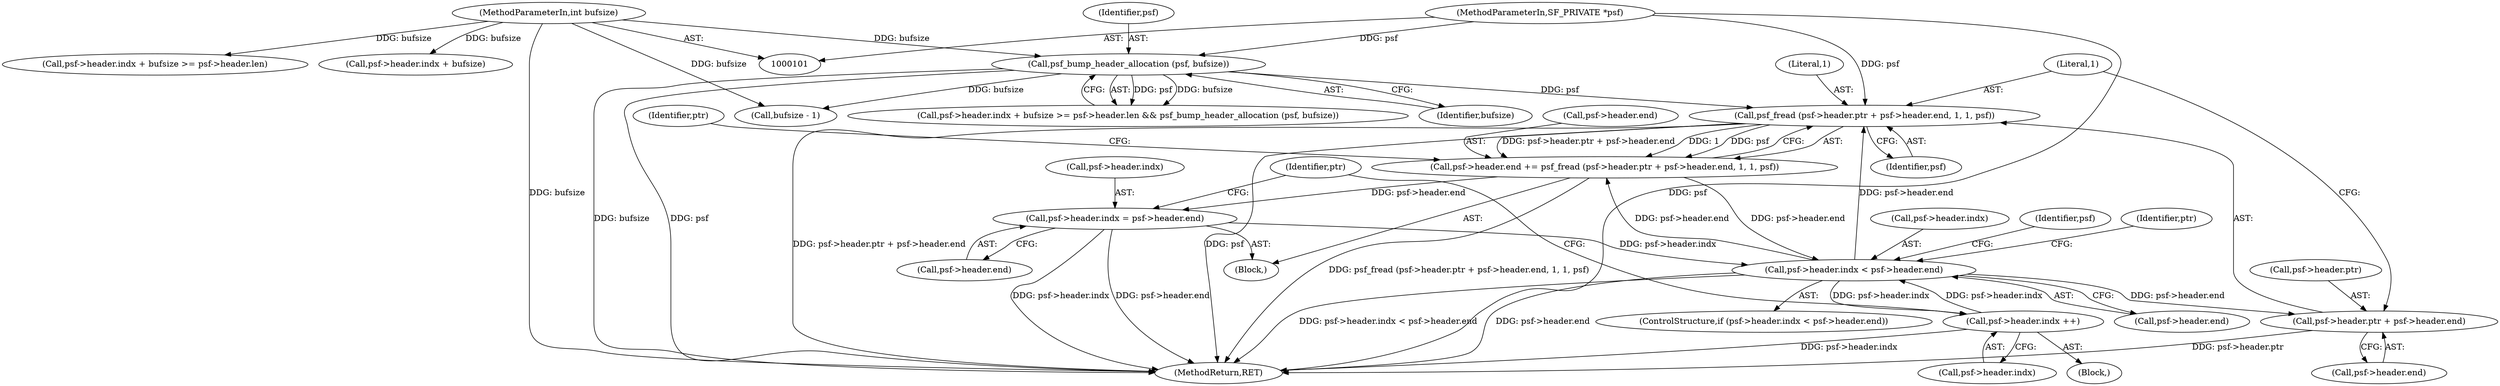 digraph "0_libsndfile_708e996c87c5fae77b104ccfeb8f6db784c32074@API" {
"1000181" [label="(Call,psf_fread (psf->header.ptr + psf->header.end, 1, 1, psf))"];
"1000140" [label="(Call,psf->header.indx < psf->header.end)"];
"1000167" [label="(Call,psf->header.indx ++)"];
"1000211" [label="(Call,psf->header.indx = psf->header.end)"];
"1000175" [label="(Call,psf->header.end += psf_fread (psf->header.ptr + psf->header.end, 1, 1, psf))"];
"1000181" [label="(Call,psf_fread (psf->header.ptr + psf->header.end, 1, 1, psf))"];
"1000122" [label="(Call,psf_bump_header_allocation (psf, bufsize))"];
"1000102" [label="(MethodParameterIn,SF_PRIVATE *psf)"];
"1000104" [label="(MethodParameterIn,int bufsize)"];
"1000182" [label="(Call,psf->header.ptr + psf->header.end)"];
"1000182" [label="(Call,psf->header.ptr + psf->header.end)"];
"1000139" [label="(ControlStructure,if (psf->header.indx < psf->header.end))"];
"1000188" [label="(Call,psf->header.end)"];
"1000175" [label="(Call,psf->header.end += psf_fread (psf->header.ptr + psf->header.end, 1, 1, psf))"];
"1000198" [label="(Identifier,ptr)"];
"1000122" [label="(Call,psf_bump_header_allocation (psf, bufsize))"];
"1000151" [label="(Block,)"];
"1000212" [label="(Call,psf->header.indx)"];
"1000194" [label="(Literal,1)"];
"1000167" [label="(Call,psf->header.indx ++)"];
"1000225" [label="(Identifier,ptr)"];
"1000104" [label="(MethodParameterIn,int bufsize)"];
"1000141" [label="(Call,psf->header.indx)"];
"1000109" [label="(Call,psf->header.indx + bufsize >= psf->header.len)"];
"1000140" [label="(Call,psf->header.indx < psf->header.end)"];
"1000110" [label="(Call,psf->header.indx + bufsize)"];
"1000108" [label="(Call,psf->header.indx + bufsize >= psf->header.len && psf_bump_header_allocation (psf, bufsize))"];
"1000146" [label="(Call,psf->header.end)"];
"1000211" [label="(Call,psf->header.indx = psf->header.end)"];
"1000124" [label="(Identifier,bufsize)"];
"1000178" [label="(Identifier,psf)"];
"1000217" [label="(Call,psf->header.end)"];
"1000133" [label="(Call,bufsize - 1)"];
"1000183" [label="(Call,psf->header.ptr)"];
"1000168" [label="(Call,psf->header.indx)"];
"1000102" [label="(MethodParameterIn,SF_PRIVATE *psf)"];
"1000195" [label="(Identifier,psf)"];
"1000154" [label="(Identifier,ptr)"];
"1000176" [label="(Call,psf->header.end)"];
"1000174" [label="(Block,)"];
"1000193" [label="(Literal,1)"];
"1000236" [label="(MethodReturn,RET)"];
"1000123" [label="(Identifier,psf)"];
"1000181" [label="(Call,psf_fread (psf->header.ptr + psf->header.end, 1, 1, psf))"];
"1000181" -> "1000175"  [label="AST: "];
"1000181" -> "1000195"  [label="CFG: "];
"1000182" -> "1000181"  [label="AST: "];
"1000193" -> "1000181"  [label="AST: "];
"1000194" -> "1000181"  [label="AST: "];
"1000195" -> "1000181"  [label="AST: "];
"1000175" -> "1000181"  [label="CFG: "];
"1000181" -> "1000236"  [label="DDG: psf->header.ptr + psf->header.end"];
"1000181" -> "1000236"  [label="DDG: psf"];
"1000181" -> "1000175"  [label="DDG: psf->header.ptr + psf->header.end"];
"1000181" -> "1000175"  [label="DDG: 1"];
"1000181" -> "1000175"  [label="DDG: psf"];
"1000140" -> "1000181"  [label="DDG: psf->header.end"];
"1000122" -> "1000181"  [label="DDG: psf"];
"1000102" -> "1000181"  [label="DDG: psf"];
"1000140" -> "1000139"  [label="AST: "];
"1000140" -> "1000146"  [label="CFG: "];
"1000141" -> "1000140"  [label="AST: "];
"1000146" -> "1000140"  [label="AST: "];
"1000154" -> "1000140"  [label="CFG: "];
"1000178" -> "1000140"  [label="CFG: "];
"1000140" -> "1000236"  [label="DDG: psf->header.indx < psf->header.end"];
"1000140" -> "1000236"  [label="DDG: psf->header.end"];
"1000167" -> "1000140"  [label="DDG: psf->header.indx"];
"1000211" -> "1000140"  [label="DDG: psf->header.indx"];
"1000175" -> "1000140"  [label="DDG: psf->header.end"];
"1000140" -> "1000167"  [label="DDG: psf->header.indx"];
"1000140" -> "1000175"  [label="DDG: psf->header.end"];
"1000140" -> "1000182"  [label="DDG: psf->header.end"];
"1000167" -> "1000151"  [label="AST: "];
"1000167" -> "1000168"  [label="CFG: "];
"1000168" -> "1000167"  [label="AST: "];
"1000225" -> "1000167"  [label="CFG: "];
"1000167" -> "1000236"  [label="DDG: psf->header.indx"];
"1000211" -> "1000174"  [label="AST: "];
"1000211" -> "1000217"  [label="CFG: "];
"1000212" -> "1000211"  [label="AST: "];
"1000217" -> "1000211"  [label="AST: "];
"1000225" -> "1000211"  [label="CFG: "];
"1000211" -> "1000236"  [label="DDG: psf->header.end"];
"1000211" -> "1000236"  [label="DDG: psf->header.indx"];
"1000175" -> "1000211"  [label="DDG: psf->header.end"];
"1000175" -> "1000174"  [label="AST: "];
"1000176" -> "1000175"  [label="AST: "];
"1000198" -> "1000175"  [label="CFG: "];
"1000175" -> "1000236"  [label="DDG: psf_fread (psf->header.ptr + psf->header.end, 1, 1, psf)"];
"1000122" -> "1000108"  [label="AST: "];
"1000122" -> "1000124"  [label="CFG: "];
"1000123" -> "1000122"  [label="AST: "];
"1000124" -> "1000122"  [label="AST: "];
"1000108" -> "1000122"  [label="CFG: "];
"1000122" -> "1000236"  [label="DDG: psf"];
"1000122" -> "1000236"  [label="DDG: bufsize"];
"1000122" -> "1000108"  [label="DDG: psf"];
"1000122" -> "1000108"  [label="DDG: bufsize"];
"1000102" -> "1000122"  [label="DDG: psf"];
"1000104" -> "1000122"  [label="DDG: bufsize"];
"1000122" -> "1000133"  [label="DDG: bufsize"];
"1000102" -> "1000101"  [label="AST: "];
"1000102" -> "1000236"  [label="DDG: psf"];
"1000104" -> "1000101"  [label="AST: "];
"1000104" -> "1000236"  [label="DDG: bufsize"];
"1000104" -> "1000109"  [label="DDG: bufsize"];
"1000104" -> "1000110"  [label="DDG: bufsize"];
"1000104" -> "1000133"  [label="DDG: bufsize"];
"1000182" -> "1000188"  [label="CFG: "];
"1000183" -> "1000182"  [label="AST: "];
"1000188" -> "1000182"  [label="AST: "];
"1000193" -> "1000182"  [label="CFG: "];
"1000182" -> "1000236"  [label="DDG: psf->header.ptr"];
}
